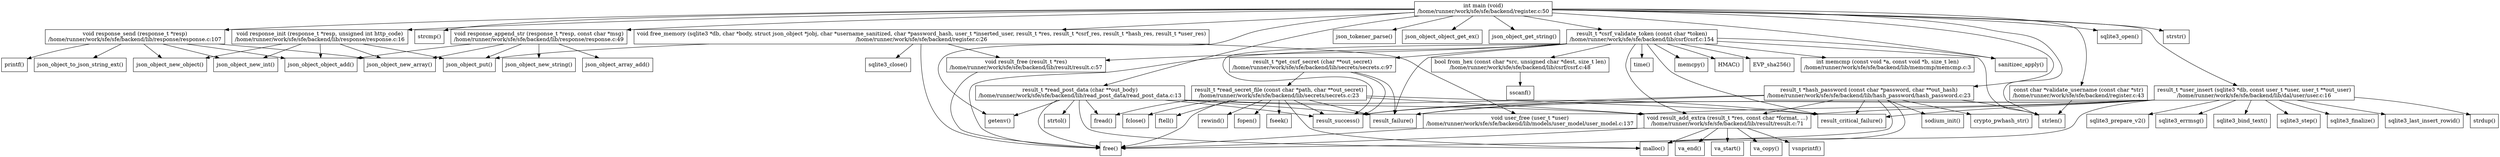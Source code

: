 digraph cflow {
    node [shape="box"]
    main [label="int main (void)
/home/runner/work/sfe/sfe/backend/register.c:50"]
    main -> getenv
    main -> response_init
    main -> strcmp
    main -> response_append_str
    main -> free_memory
    main -> response_send
    main -> read_post_data
    main -> json_tokener_parse
    main -> json_object_object_get_ex
    main -> json_object_get_string
    main -> csrf_validate_token
    main -> strlen
    main -> validate_username
    main -> sanitizec_apply
    main -> hash_password
    main -> sqlite3_open
    main -> user_insert
    main -> strstr
    getenv [label="getenv()"]
    response_init [label="void response_init (response_t *resp, unsigned int http_code)
/home/runner/work/sfe/sfe/backend/lib/response/response.c:16"]
    response_init -> json_object_put
    response_init -> json_object_new_object
    response_init -> json_object_object_add
    response_init -> json_object_new_int
    response_init -> json_object_new_array
    json_object_put [label="json_object_put()"]
    json_object_new_object [label="json_object_new_object()"]
    json_object_object_add [label="json_object_object_add()"]
    json_object_new_int [label="json_object_new_int()"]
    json_object_new_array [label="json_object_new_array()"]
    strcmp [label="strcmp()"]
    response_append_str [label="void response_append_str (response_t *resp, const char *msg)
/home/runner/work/sfe/sfe/backend/lib/response/response.c:49"]
    response_append_str -> json_object_new_array
    response_append_str -> json_object_object_add
    response_append_str -> json_object_new_string
    response_append_str -> json_object_array_add
    response_append_str -> json_object_put
    json_object_new_string [label="json_object_new_string()"]
    json_object_array_add [label="json_object_array_add()"]
    free_memory [label="void free_memory (sqlite3 *db, char *body, struct json_object *jobj, char *username_sanitized, char *password_hash, user_t *inserted_user, result_t *res, result_t *csrf_res, result_t *hash_res, result_t *user_res)
/home/runner/work/sfe/sfe/backend/register.c:26"]
    free_memory -> sqlite3_close
    free_memory -> free
    free_memory -> json_object_put
    free_memory -> user_free
    free_memory -> result_free
    sqlite3_close [label="sqlite3_close()"]
    free [label="free()"]
    user_free [label="void user_free (user_t *user)
/home/runner/work/sfe/sfe/backend/lib/models/user_model/user_model.c:137"]
    user_free -> free
    result_free [label="void result_free (result_t *res)
/home/runner/work/sfe/sfe/backend/lib/result/result.c:57"]
    result_free -> free
    response_send [label="void response_send (response_t *resp)
/home/runner/work/sfe/sfe/backend/lib/response/response.c:107"]
    response_send -> json_object_new_object
    response_send -> json_object_object_add
    response_send -> json_object_new_int
    response_send -> json_object_new_array
    response_send -> json_object_to_json_string_ext
    response_send -> printf
    json_object_to_json_string_ext [label="json_object_to_json_string_ext()"]
    printf [label="printf()"]
    read_post_data [label="result_t *read_post_data (char **out_body)
/home/runner/work/sfe/sfe/backend/lib/read_post_data/read_post_data.c:13"]
    read_post_data -> getenv
    read_post_data -> result_failure
    read_post_data -> result_add_extra
    read_post_data -> strtol
    read_post_data -> malloc
    read_post_data -> result_critical_failure
    read_post_data -> fread
    read_post_data -> free
    read_post_data -> result_success
    result_failure [label="result_failure()"]
    result_add_extra [label="void result_add_extra (result_t *res, const char *format, ...)
/home/runner/work/sfe/sfe/backend/lib/result/result.c:71"]
    result_add_extra -> va_start
    result_add_extra -> va_copy
    result_add_extra -> vsnprintf
    result_add_extra -> va_end
    result_add_extra -> malloc
    result_add_extra -> free
    va_start [label="va_start()"]
    va_copy [label="va_copy()"]
    vsnprintf [label="vsnprintf()"]
    va_end [label="va_end()"]
    malloc [label="malloc()"]
    strtol [label="strtol()"]
    result_critical_failure [label="result_critical_failure()"]
    fread [label="fread()"]
    result_success [label="result_success()"]
    json_tokener_parse [label="json_tokener_parse()"]
    json_object_object_get_ex [label="json_object_object_get_ex()"]
    json_object_get_string [label="json_object_get_string()"]
    csrf_validate_token [label="result_t *csrf_validate_token (const char *token)
/home/runner/work/sfe/sfe/backend/lib/csrf/csrf.c:154"]
    csrf_validate_token -> result_failure
    csrf_validate_token -> sanitizec_apply
    csrf_validate_token -> result_critical_failure
    csrf_validate_token -> strlen
    csrf_validate_token -> result_add_extra
    csrf_validate_token -> free
    csrf_validate_token -> from_hex
    csrf_validate_token -> time
    csrf_validate_token -> get_csrf_secret
    csrf_validate_token -> result_free
    csrf_validate_token -> memcpy
    csrf_validate_token -> HMAC
    csrf_validate_token -> EVP_sha256
    csrf_validate_token -> memcmp
    csrf_validate_token -> result_success
    sanitizec_apply [label="sanitizec_apply()"]
    strlen [label="strlen()"]
    from_hex [label="bool from_hex (const char *src, unsigned char *dest, size_t len)
/home/runner/work/sfe/sfe/backend/lib/csrf/csrf.c:48"]
    from_hex -> sscanf
    sscanf [label="sscanf()"]
    time [label="time()"]
    get_csrf_secret [label="result_t *get_csrf_secret (char **out_secret)
/home/runner/work/sfe/sfe/backend/lib/secrets/secrets.c:97"]
    get_csrf_secret -> result_failure
    get_csrf_secret -> read_secret_file
    get_csrf_secret -> result_success
    read_secret_file [label="result_t *read_secret_file (const char *path, char **out_secret)
/home/runner/work/sfe/sfe/backend/lib/secrets/secrets.c:23"]
    read_secret_file -> result_failure
    read_secret_file -> result_add_extra
    read_secret_file -> fopen
    read_secret_file -> fseek
    read_secret_file -> fclose
    read_secret_file -> ftell
    read_secret_file -> rewind
    read_secret_file -> malloc
    read_secret_file -> result_critical_failure
    read_secret_file -> fread
    read_secret_file -> free
    read_secret_file -> result_success
    fopen [label="fopen()"]
    fseek [label="fseek()"]
    fclose [label="fclose()"]
    ftell [label="ftell()"]
    rewind [label="rewind()"]
    memcpy [label="memcpy()"]
    HMAC [label="HMAC()"]
    EVP_sha256 [label="EVP_sha256()"]
    memcmp [label="int memcmp (const void *a, const void *b, size_t len)
/home/runner/work/sfe/sfe/backend/lib/memcmp/memcmp.c:3"]
    validate_username [label="const char *validate_username (const char *str)
/home/runner/work/sfe/sfe/backend/register.c:43"]
    validate_username -> strlen
    hash_password [label="result_t *hash_password (const char *password, char **out_hash)
/home/runner/work/sfe/sfe/backend/lib/hash_password/hash_password.c:23"]
    hash_password -> result_failure
    hash_password -> sodium_init
    hash_password -> result_critical_failure
    hash_password -> malloc
    hash_password -> crypto_pwhash_str
    hash_password -> strlen
    hash_password -> free
    hash_password -> result_add_extra
    hash_password -> result_success
    sodium_init [label="sodium_init()"]
    crypto_pwhash_str [label="crypto_pwhash_str()"]
    sqlite3_open [label="sqlite3_open()"]
    user_insert [label="result_t *user_insert (sqlite3 *db, const user_t *user, user_t **out_user)
/home/runner/work/sfe/sfe/backend/lib/dal/user/user.c:16"]
    user_insert -> result_failure
    user_insert -> result_add_extra
    user_insert -> sqlite3_prepare_v2
    user_insert -> result_critical_failure
    user_insert -> sqlite3_errmsg
    user_insert -> sqlite3_bind_text
    user_insert -> sqlite3_step
    user_insert -> sqlite3_finalize
    user_insert -> malloc
    user_insert -> sqlite3_last_insert_rowid
    user_insert -> strdup
    user_insert -> user_free
    user_insert -> result_success
    sqlite3_prepare_v2 [label="sqlite3_prepare_v2()"]
    sqlite3_errmsg [label="sqlite3_errmsg()"]
    sqlite3_bind_text [label="sqlite3_bind_text()"]
    sqlite3_step [label="sqlite3_step()"]
    sqlite3_finalize [label="sqlite3_finalize()"]
    sqlite3_last_insert_rowid [label="sqlite3_last_insert_rowid()"]
    strdup [label="strdup()"]
    strstr [label="strstr()"]
}
